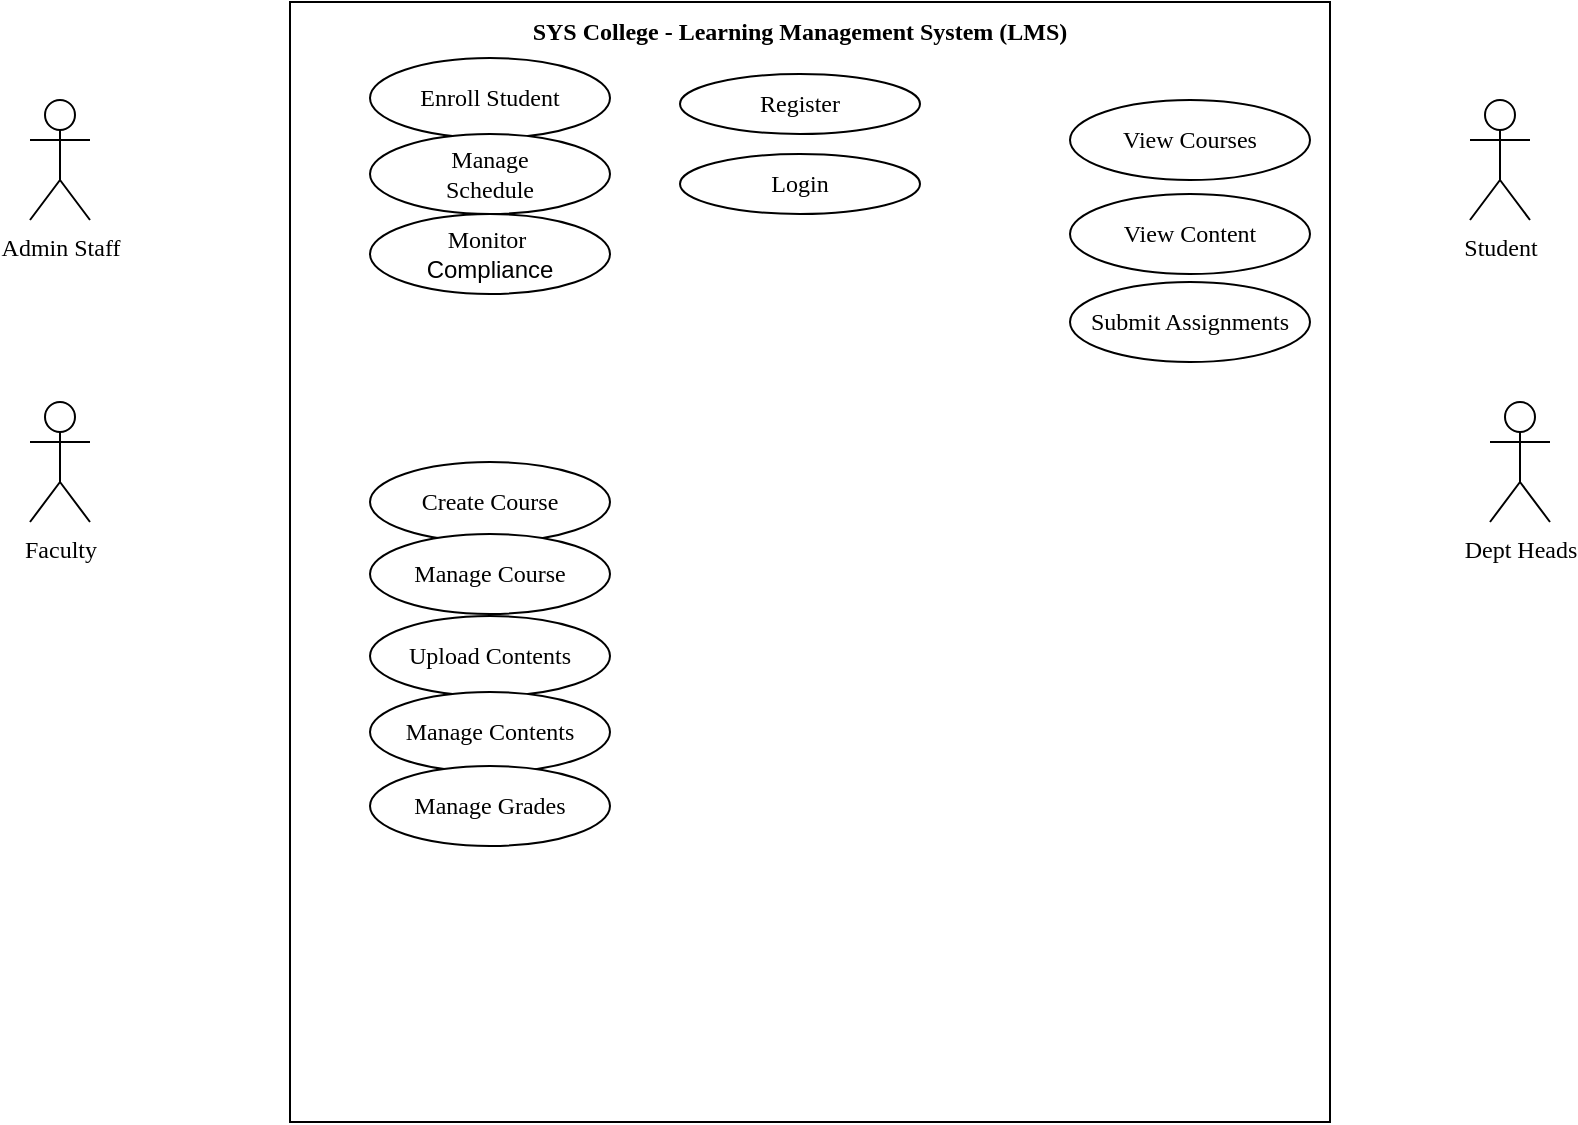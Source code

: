 <mxfile version="26.2.2">
  <diagram name="Page-1" id="B2osDXw-ezYZbNsR_Z3_">
    <mxGraphModel dx="1428" dy="841" grid="1" gridSize="10" guides="1" tooltips="1" connect="1" arrows="1" fold="1" page="1" pageScale="1" pageWidth="1169" pageHeight="827" math="0" shadow="0">
      <root>
        <mxCell id="0" />
        <mxCell id="1" parent="0" />
        <mxCell id="0ylvnw2IUj-sxXQejw1h-1" value="" style="rounded=0;whiteSpace=wrap;html=1;" vertex="1" parent="1">
          <mxGeometry x="320" y="120" width="520" height="560" as="geometry" />
        </mxCell>
        <mxCell id="0ylvnw2IUj-sxXQejw1h-2" value="&lt;font face=&quot;Verdana&quot;&gt;Admin Staff&lt;/font&gt;" style="shape=umlActor;verticalLabelPosition=bottom;verticalAlign=top;html=1;outlineConnect=0;" vertex="1" parent="1">
          <mxGeometry x="190" y="169" width="30" height="60" as="geometry" />
        </mxCell>
        <mxCell id="0ylvnw2IUj-sxXQejw1h-3" value="&lt;font face=&quot;Verdana&quot;&gt;Faculty&lt;/font&gt;" style="shape=umlActor;verticalLabelPosition=bottom;verticalAlign=top;html=1;outlineConnect=0;" vertex="1" parent="1">
          <mxGeometry x="190" y="320" width="30" height="60" as="geometry" />
        </mxCell>
        <mxCell id="0ylvnw2IUj-sxXQejw1h-4" value="&lt;font face=&quot;Verdana&quot;&gt;Student&lt;/font&gt;" style="shape=umlActor;verticalLabelPosition=bottom;verticalAlign=top;html=1;outlineConnect=0;" vertex="1" parent="1">
          <mxGeometry x="910" y="169" width="30" height="60" as="geometry" />
        </mxCell>
        <mxCell id="0ylvnw2IUj-sxXQejw1h-5" value="&lt;font face=&quot;Verdana&quot;&gt;Dept Heads&lt;/font&gt;" style="shape=umlActor;verticalLabelPosition=bottom;verticalAlign=top;html=1;outlineConnect=0;" vertex="1" parent="1">
          <mxGeometry x="920" y="320" width="30" height="60" as="geometry" />
        </mxCell>
        <mxCell id="0ylvnw2IUj-sxXQejw1h-6" value="&lt;font face=&quot;Verdana&quot;&gt;Enroll Student&lt;/font&gt;" style="ellipse;whiteSpace=wrap;html=1;" vertex="1" parent="1">
          <mxGeometry x="360" y="148" width="120" height="40" as="geometry" />
        </mxCell>
        <mxCell id="0ylvnw2IUj-sxXQejw1h-7" value="&lt;font face=&quot;Verdana&quot;&gt;Manage&lt;/font&gt;&lt;div&gt;&lt;font face=&quot;Verdana&quot;&gt;Schedule&lt;/font&gt;&lt;/div&gt;" style="ellipse;whiteSpace=wrap;html=1;" vertex="1" parent="1">
          <mxGeometry x="360" y="186" width="120" height="40" as="geometry" />
        </mxCell>
        <mxCell id="0ylvnw2IUj-sxXQejw1h-8" value="&lt;font face=&quot;Verdana&quot;&gt;Monitor&amp;nbsp;&lt;/font&gt;&lt;div&gt;&lt;span style=&quot;background-color: transparent; color: light-dark(rgb(0, 0, 0), rgb(255, 255, 255));&quot;&gt;Compliance&lt;/span&gt;&lt;/div&gt;" style="ellipse;whiteSpace=wrap;html=1;" vertex="1" parent="1">
          <mxGeometry x="360" y="226" width="120" height="40" as="geometry" />
        </mxCell>
        <mxCell id="0ylvnw2IUj-sxXQejw1h-9" value="&lt;font face=&quot;Verdana&quot;&gt;Create Course&lt;/font&gt;" style="ellipse;whiteSpace=wrap;html=1;" vertex="1" parent="1">
          <mxGeometry x="360" y="350" width="120" height="40" as="geometry" />
        </mxCell>
        <mxCell id="0ylvnw2IUj-sxXQejw1h-10" value="&lt;font face=&quot;Verdana&quot;&gt;Manage Course&lt;/font&gt;" style="ellipse;whiteSpace=wrap;html=1;" vertex="1" parent="1">
          <mxGeometry x="360" y="386" width="120" height="40" as="geometry" />
        </mxCell>
        <mxCell id="0ylvnw2IUj-sxXQejw1h-11" value="&lt;font face=&quot;Verdana&quot;&gt;Upload Contents&lt;/font&gt;" style="ellipse;whiteSpace=wrap;html=1;" vertex="1" parent="1">
          <mxGeometry x="360" y="427" width="120" height="40" as="geometry" />
        </mxCell>
        <mxCell id="0ylvnw2IUj-sxXQejw1h-12" value="&lt;font face=&quot;Verdana&quot;&gt;Manage Contents&lt;/font&gt;" style="ellipse;whiteSpace=wrap;html=1;" vertex="1" parent="1">
          <mxGeometry x="360" y="465" width="120" height="40" as="geometry" />
        </mxCell>
        <mxCell id="0ylvnw2IUj-sxXQejw1h-13" value="&lt;font face=&quot;Verdana&quot;&gt;Manage Grades&lt;/font&gt;" style="ellipse;whiteSpace=wrap;html=1;" vertex="1" parent="1">
          <mxGeometry x="360" y="502" width="120" height="40" as="geometry" />
        </mxCell>
        <mxCell id="0ylvnw2IUj-sxXQejw1h-14" value="&lt;font face=&quot;Verdana&quot;&gt;Register&lt;/font&gt;" style="ellipse;whiteSpace=wrap;html=1;" vertex="1" parent="1">
          <mxGeometry x="515" y="156" width="120" height="30" as="geometry" />
        </mxCell>
        <mxCell id="0ylvnw2IUj-sxXQejw1h-15" value="&lt;font face=&quot;Verdana&quot;&gt;Login&lt;/font&gt;" style="ellipse;whiteSpace=wrap;html=1;" vertex="1" parent="1">
          <mxGeometry x="515" y="196" width="120" height="30" as="geometry" />
        </mxCell>
        <mxCell id="0ylvnw2IUj-sxXQejw1h-16" value="&lt;font face=&quot;Verdana&quot;&gt;View Courses&lt;/font&gt;" style="ellipse;whiteSpace=wrap;html=1;" vertex="1" parent="1">
          <mxGeometry x="710" y="169" width="120" height="40" as="geometry" />
        </mxCell>
        <mxCell id="0ylvnw2IUj-sxXQejw1h-17" value="&lt;font face=&quot;Verdana&quot;&gt;View Content&lt;/font&gt;" style="ellipse;whiteSpace=wrap;html=1;" vertex="1" parent="1">
          <mxGeometry x="710" y="216" width="120" height="40" as="geometry" />
        </mxCell>
        <mxCell id="0ylvnw2IUj-sxXQejw1h-18" value="&lt;font face=&quot;Verdana&quot;&gt;Submit Assignments&lt;/font&gt;" style="ellipse;whiteSpace=wrap;html=1;" vertex="1" parent="1">
          <mxGeometry x="710" y="260" width="120" height="40" as="geometry" />
        </mxCell>
        <mxCell id="0ylvnw2IUj-sxXQejw1h-19" value="&lt;font face=&quot;Verdana&quot;&gt;&lt;b&gt;SYS College - Learning Management System (LMS)&lt;/b&gt;&lt;/font&gt;" style="text;html=1;align=center;verticalAlign=middle;whiteSpace=wrap;rounded=0;" vertex="1" parent="1">
          <mxGeometry x="320" y="120" width="510" height="30" as="geometry" />
        </mxCell>
      </root>
    </mxGraphModel>
  </diagram>
</mxfile>
